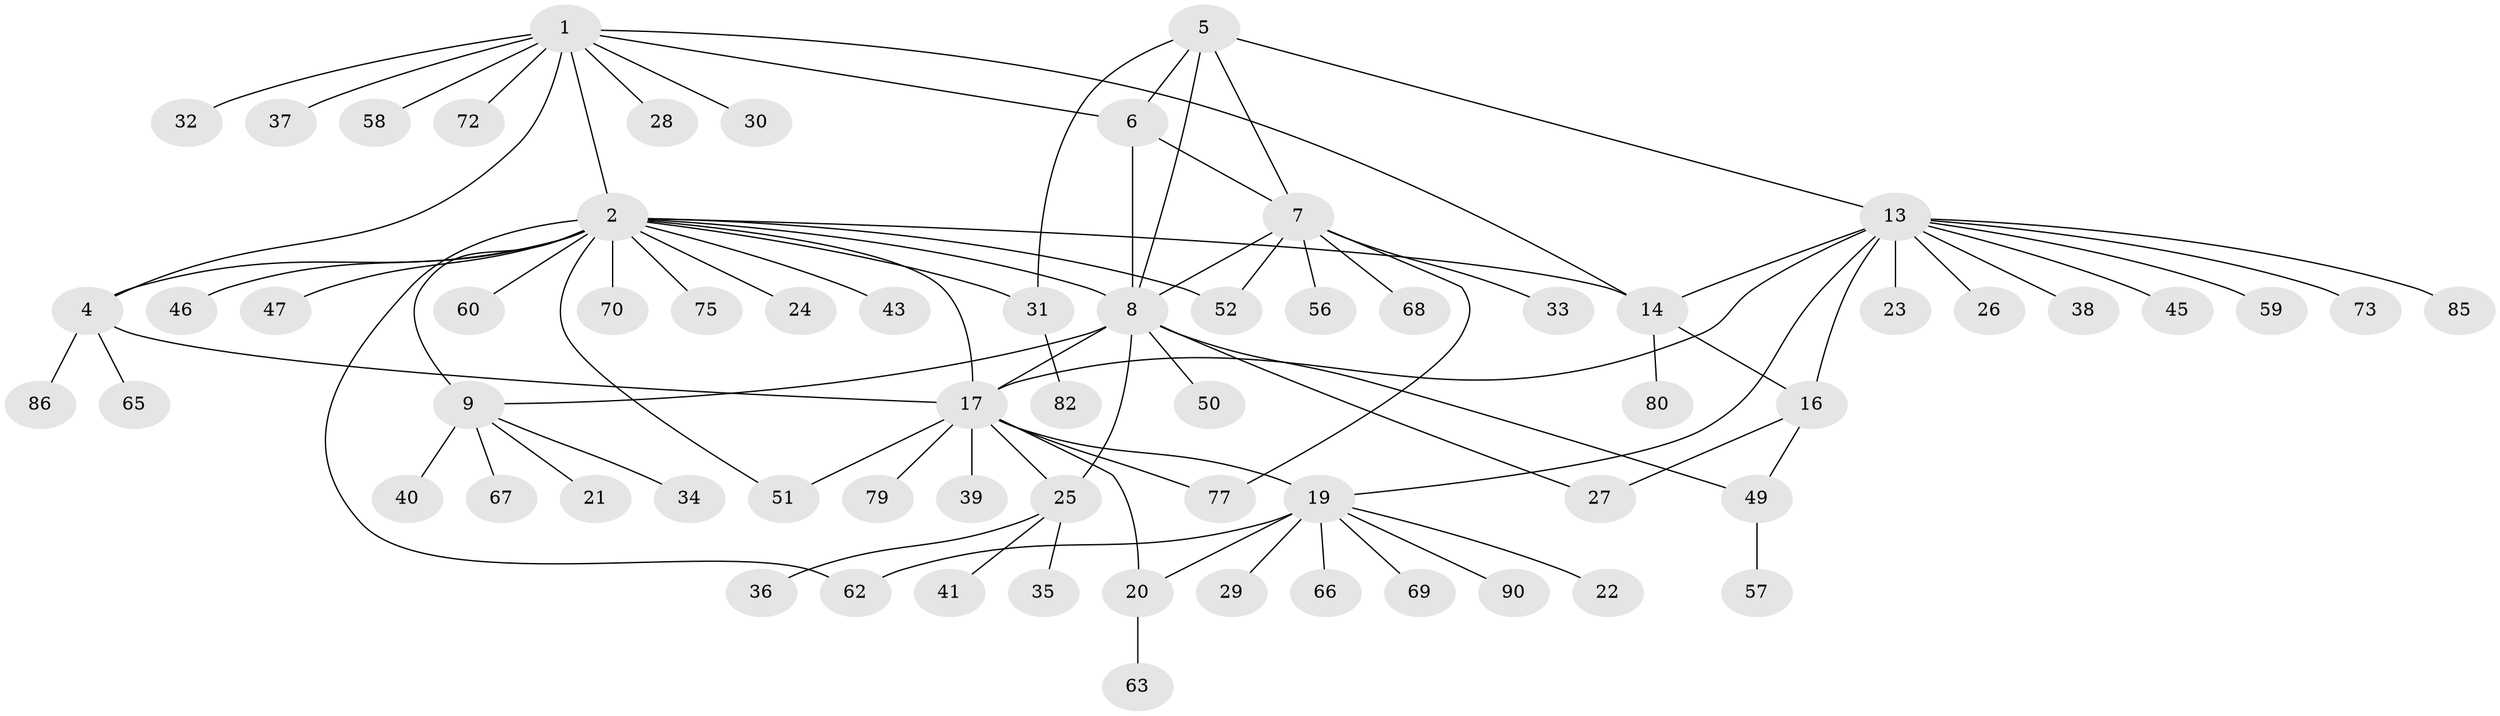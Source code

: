 // original degree distribution, {8: 0.03333333333333333, 6: 0.05555555555555555, 7: 0.011111111111111112, 5: 0.06666666666666667, 4: 0.022222222222222223, 15: 0.011111111111111112, 14: 0.011111111111111112, 10: 0.022222222222222223, 1: 0.5666666666666667, 2: 0.16666666666666666, 3: 0.03333333333333333}
// Generated by graph-tools (version 1.1) at 2025/11/02/27/25 16:11:32]
// undirected, 66 vertices, 87 edges
graph export_dot {
graph [start="1"]
  node [color=gray90,style=filled];
  1 [super="+3"];
  2 [super="+11"];
  4 [super="+87"];
  5;
  6 [super="+53"];
  7 [super="+44"];
  8 [super="+12"];
  9 [super="+10"];
  13 [super="+83"];
  14 [super="+15"];
  16 [super="+64"];
  17 [super="+18"];
  19 [super="+84"];
  20 [super="+88"];
  21;
  22 [super="+71"];
  23;
  24;
  25 [super="+54"];
  26;
  27 [super="+48"];
  28 [super="+74"];
  29;
  30;
  31;
  32;
  33;
  34;
  35;
  36 [super="+81"];
  37 [super="+42"];
  38;
  39 [super="+55"];
  40;
  41 [super="+61"];
  43;
  45;
  46;
  47;
  49;
  50;
  51;
  52;
  56;
  57;
  58;
  59;
  60;
  62;
  63;
  65;
  66;
  67 [super="+78"];
  68;
  69;
  70;
  72 [super="+76"];
  73;
  75;
  77 [super="+89"];
  79;
  80;
  82;
  85;
  86;
  90;
  1 -- 2 [weight=2];
  1 -- 4 [weight=2];
  1 -- 6;
  1 -- 28;
  1 -- 30;
  1 -- 72;
  1 -- 14;
  1 -- 32;
  1 -- 37;
  1 -- 58;
  2 -- 4;
  2 -- 51;
  2 -- 60;
  2 -- 70;
  2 -- 9 [weight=2];
  2 -- 43;
  2 -- 75;
  2 -- 46;
  2 -- 47;
  2 -- 14;
  2 -- 17;
  2 -- 52;
  2 -- 24;
  2 -- 62;
  2 -- 31;
  2 -- 8;
  4 -- 17;
  4 -- 65;
  4 -- 86;
  5 -- 6;
  5 -- 7;
  5 -- 8;
  5 -- 13;
  5 -- 31;
  6 -- 7;
  6 -- 8;
  7 -- 8;
  7 -- 33;
  7 -- 52;
  7 -- 56;
  7 -- 68;
  7 -- 77;
  8 -- 25;
  8 -- 49;
  8 -- 17;
  8 -- 9 [weight=2];
  8 -- 50;
  8 -- 27;
  9 -- 34;
  9 -- 67;
  9 -- 21;
  9 -- 40;
  13 -- 14 [weight=2];
  13 -- 16;
  13 -- 23;
  13 -- 26;
  13 -- 38;
  13 -- 45;
  13 -- 59;
  13 -- 73;
  13 -- 85;
  13 -- 17;
  13 -- 19;
  14 -- 16 [weight=2];
  14 -- 80;
  16 -- 27;
  16 -- 49;
  17 -- 19 [weight=2];
  17 -- 20 [weight=2];
  17 -- 77;
  17 -- 39;
  17 -- 79;
  17 -- 51;
  17 -- 25;
  19 -- 20;
  19 -- 22;
  19 -- 29;
  19 -- 62;
  19 -- 66;
  19 -- 69;
  19 -- 90;
  20 -- 63;
  25 -- 35;
  25 -- 36;
  25 -- 41;
  31 -- 82;
  49 -- 57;
}
